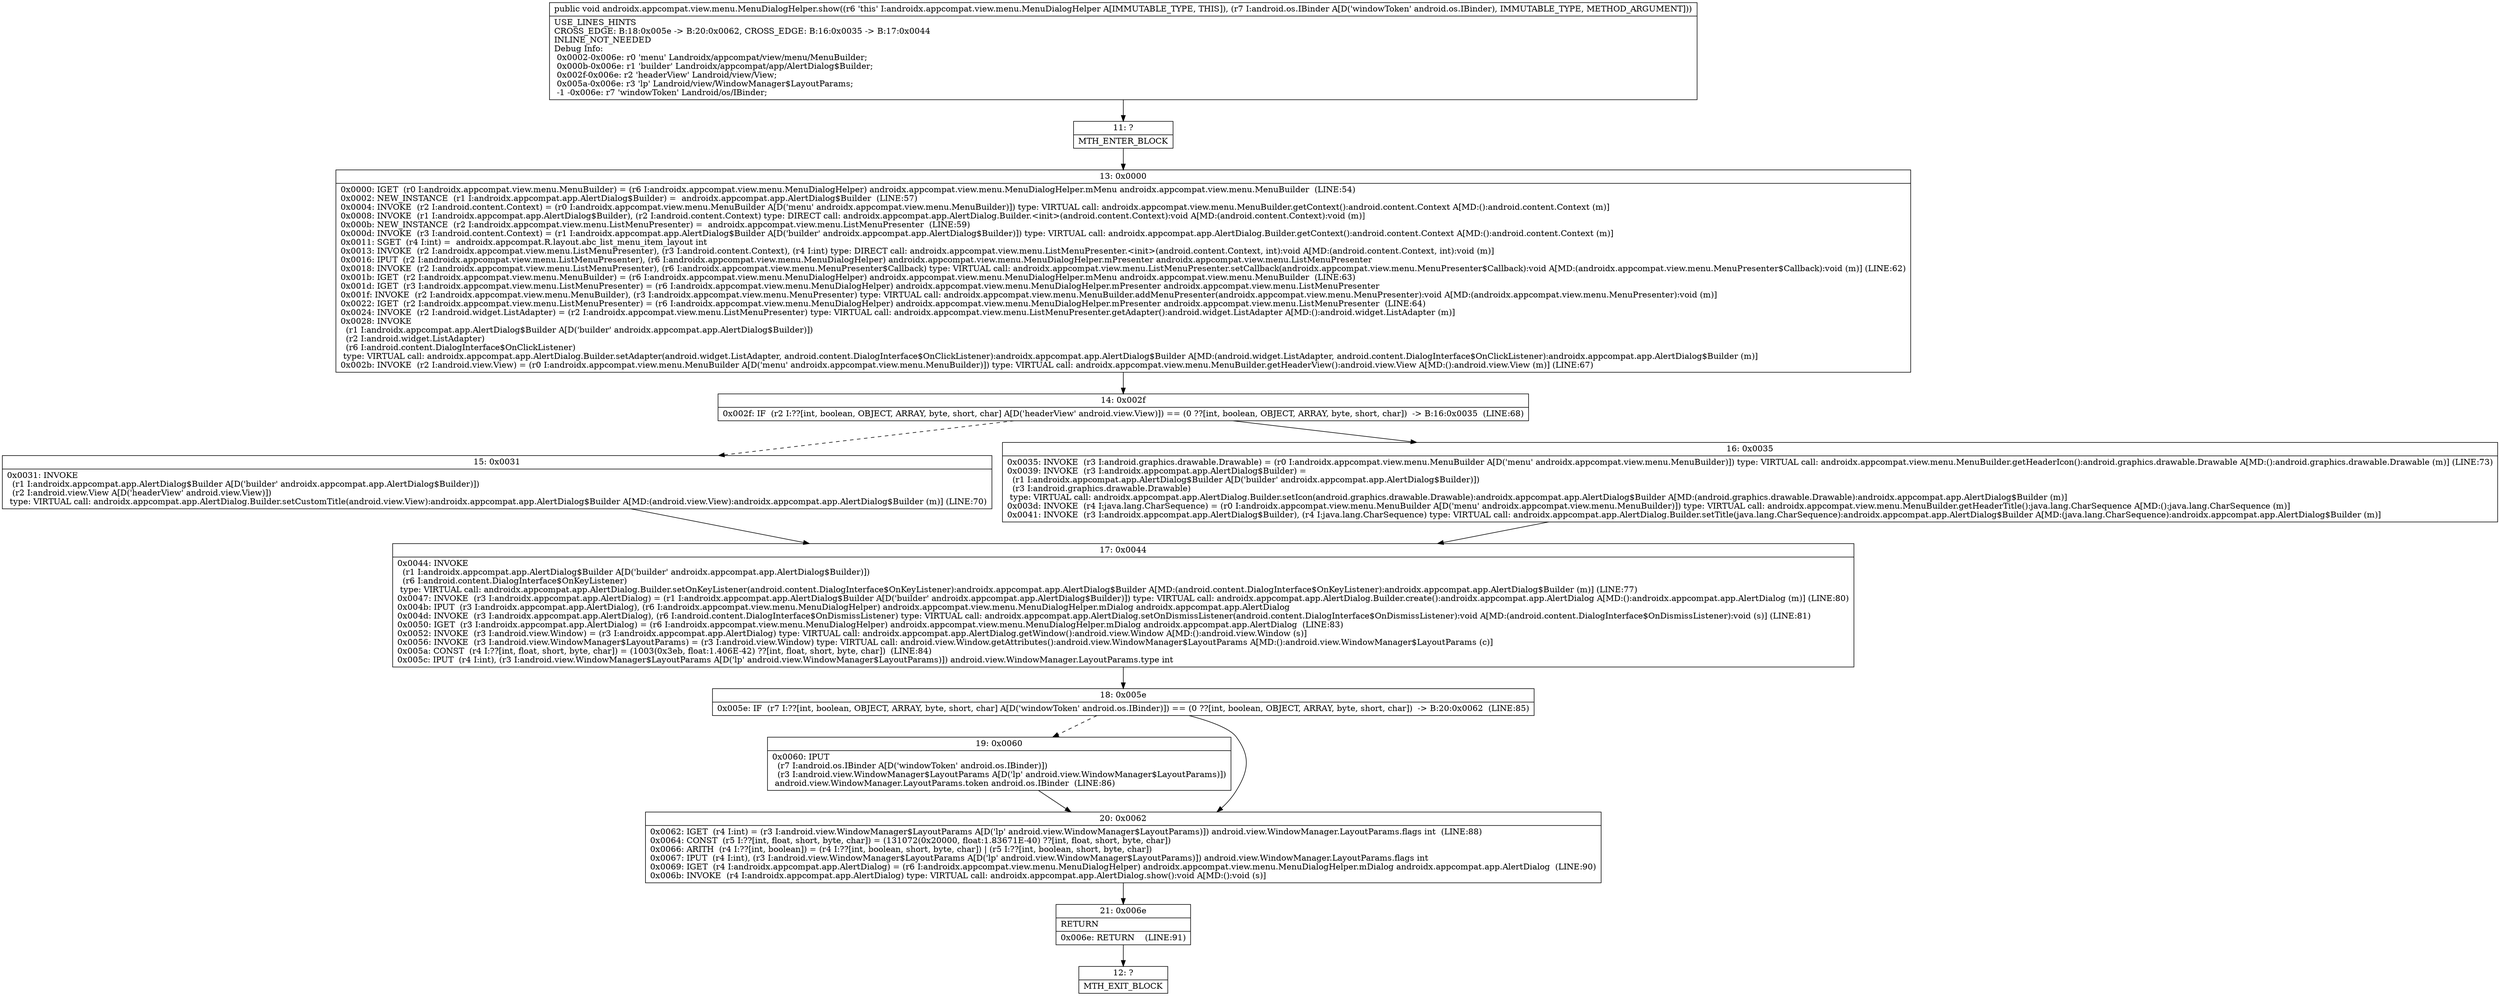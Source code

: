 digraph "CFG forandroidx.appcompat.view.menu.MenuDialogHelper.show(Landroid\/os\/IBinder;)V" {
Node_11 [shape=record,label="{11\:\ ?|MTH_ENTER_BLOCK\l}"];
Node_13 [shape=record,label="{13\:\ 0x0000|0x0000: IGET  (r0 I:androidx.appcompat.view.menu.MenuBuilder) = (r6 I:androidx.appcompat.view.menu.MenuDialogHelper) androidx.appcompat.view.menu.MenuDialogHelper.mMenu androidx.appcompat.view.menu.MenuBuilder  (LINE:54)\l0x0002: NEW_INSTANCE  (r1 I:androidx.appcompat.app.AlertDialog$Builder) =  androidx.appcompat.app.AlertDialog$Builder  (LINE:57)\l0x0004: INVOKE  (r2 I:android.content.Context) = (r0 I:androidx.appcompat.view.menu.MenuBuilder A[D('menu' androidx.appcompat.view.menu.MenuBuilder)]) type: VIRTUAL call: androidx.appcompat.view.menu.MenuBuilder.getContext():android.content.Context A[MD:():android.content.Context (m)]\l0x0008: INVOKE  (r1 I:androidx.appcompat.app.AlertDialog$Builder), (r2 I:android.content.Context) type: DIRECT call: androidx.appcompat.app.AlertDialog.Builder.\<init\>(android.content.Context):void A[MD:(android.content.Context):void (m)]\l0x000b: NEW_INSTANCE  (r2 I:androidx.appcompat.view.menu.ListMenuPresenter) =  androidx.appcompat.view.menu.ListMenuPresenter  (LINE:59)\l0x000d: INVOKE  (r3 I:android.content.Context) = (r1 I:androidx.appcompat.app.AlertDialog$Builder A[D('builder' androidx.appcompat.app.AlertDialog$Builder)]) type: VIRTUAL call: androidx.appcompat.app.AlertDialog.Builder.getContext():android.content.Context A[MD:():android.content.Context (m)]\l0x0011: SGET  (r4 I:int) =  androidx.appcompat.R.layout.abc_list_menu_item_layout int \l0x0013: INVOKE  (r2 I:androidx.appcompat.view.menu.ListMenuPresenter), (r3 I:android.content.Context), (r4 I:int) type: DIRECT call: androidx.appcompat.view.menu.ListMenuPresenter.\<init\>(android.content.Context, int):void A[MD:(android.content.Context, int):void (m)]\l0x0016: IPUT  (r2 I:androidx.appcompat.view.menu.ListMenuPresenter), (r6 I:androidx.appcompat.view.menu.MenuDialogHelper) androidx.appcompat.view.menu.MenuDialogHelper.mPresenter androidx.appcompat.view.menu.ListMenuPresenter \l0x0018: INVOKE  (r2 I:androidx.appcompat.view.menu.ListMenuPresenter), (r6 I:androidx.appcompat.view.menu.MenuPresenter$Callback) type: VIRTUAL call: androidx.appcompat.view.menu.ListMenuPresenter.setCallback(androidx.appcompat.view.menu.MenuPresenter$Callback):void A[MD:(androidx.appcompat.view.menu.MenuPresenter$Callback):void (m)] (LINE:62)\l0x001b: IGET  (r2 I:androidx.appcompat.view.menu.MenuBuilder) = (r6 I:androidx.appcompat.view.menu.MenuDialogHelper) androidx.appcompat.view.menu.MenuDialogHelper.mMenu androidx.appcompat.view.menu.MenuBuilder  (LINE:63)\l0x001d: IGET  (r3 I:androidx.appcompat.view.menu.ListMenuPresenter) = (r6 I:androidx.appcompat.view.menu.MenuDialogHelper) androidx.appcompat.view.menu.MenuDialogHelper.mPresenter androidx.appcompat.view.menu.ListMenuPresenter \l0x001f: INVOKE  (r2 I:androidx.appcompat.view.menu.MenuBuilder), (r3 I:androidx.appcompat.view.menu.MenuPresenter) type: VIRTUAL call: androidx.appcompat.view.menu.MenuBuilder.addMenuPresenter(androidx.appcompat.view.menu.MenuPresenter):void A[MD:(androidx.appcompat.view.menu.MenuPresenter):void (m)]\l0x0022: IGET  (r2 I:androidx.appcompat.view.menu.ListMenuPresenter) = (r6 I:androidx.appcompat.view.menu.MenuDialogHelper) androidx.appcompat.view.menu.MenuDialogHelper.mPresenter androidx.appcompat.view.menu.ListMenuPresenter  (LINE:64)\l0x0024: INVOKE  (r2 I:android.widget.ListAdapter) = (r2 I:androidx.appcompat.view.menu.ListMenuPresenter) type: VIRTUAL call: androidx.appcompat.view.menu.ListMenuPresenter.getAdapter():android.widget.ListAdapter A[MD:():android.widget.ListAdapter (m)]\l0x0028: INVOKE  \l  (r1 I:androidx.appcompat.app.AlertDialog$Builder A[D('builder' androidx.appcompat.app.AlertDialog$Builder)])\l  (r2 I:android.widget.ListAdapter)\l  (r6 I:android.content.DialogInterface$OnClickListener)\l type: VIRTUAL call: androidx.appcompat.app.AlertDialog.Builder.setAdapter(android.widget.ListAdapter, android.content.DialogInterface$OnClickListener):androidx.appcompat.app.AlertDialog$Builder A[MD:(android.widget.ListAdapter, android.content.DialogInterface$OnClickListener):androidx.appcompat.app.AlertDialog$Builder (m)]\l0x002b: INVOKE  (r2 I:android.view.View) = (r0 I:androidx.appcompat.view.menu.MenuBuilder A[D('menu' androidx.appcompat.view.menu.MenuBuilder)]) type: VIRTUAL call: androidx.appcompat.view.menu.MenuBuilder.getHeaderView():android.view.View A[MD:():android.view.View (m)] (LINE:67)\l}"];
Node_14 [shape=record,label="{14\:\ 0x002f|0x002f: IF  (r2 I:??[int, boolean, OBJECT, ARRAY, byte, short, char] A[D('headerView' android.view.View)]) == (0 ??[int, boolean, OBJECT, ARRAY, byte, short, char])  \-\> B:16:0x0035  (LINE:68)\l}"];
Node_15 [shape=record,label="{15\:\ 0x0031|0x0031: INVOKE  \l  (r1 I:androidx.appcompat.app.AlertDialog$Builder A[D('builder' androidx.appcompat.app.AlertDialog$Builder)])\l  (r2 I:android.view.View A[D('headerView' android.view.View)])\l type: VIRTUAL call: androidx.appcompat.app.AlertDialog.Builder.setCustomTitle(android.view.View):androidx.appcompat.app.AlertDialog$Builder A[MD:(android.view.View):androidx.appcompat.app.AlertDialog$Builder (m)] (LINE:70)\l}"];
Node_17 [shape=record,label="{17\:\ 0x0044|0x0044: INVOKE  \l  (r1 I:androidx.appcompat.app.AlertDialog$Builder A[D('builder' androidx.appcompat.app.AlertDialog$Builder)])\l  (r6 I:android.content.DialogInterface$OnKeyListener)\l type: VIRTUAL call: androidx.appcompat.app.AlertDialog.Builder.setOnKeyListener(android.content.DialogInterface$OnKeyListener):androidx.appcompat.app.AlertDialog$Builder A[MD:(android.content.DialogInterface$OnKeyListener):androidx.appcompat.app.AlertDialog$Builder (m)] (LINE:77)\l0x0047: INVOKE  (r3 I:androidx.appcompat.app.AlertDialog) = (r1 I:androidx.appcompat.app.AlertDialog$Builder A[D('builder' androidx.appcompat.app.AlertDialog$Builder)]) type: VIRTUAL call: androidx.appcompat.app.AlertDialog.Builder.create():androidx.appcompat.app.AlertDialog A[MD:():androidx.appcompat.app.AlertDialog (m)] (LINE:80)\l0x004b: IPUT  (r3 I:androidx.appcompat.app.AlertDialog), (r6 I:androidx.appcompat.view.menu.MenuDialogHelper) androidx.appcompat.view.menu.MenuDialogHelper.mDialog androidx.appcompat.app.AlertDialog \l0x004d: INVOKE  (r3 I:androidx.appcompat.app.AlertDialog), (r6 I:android.content.DialogInterface$OnDismissListener) type: VIRTUAL call: androidx.appcompat.app.AlertDialog.setOnDismissListener(android.content.DialogInterface$OnDismissListener):void A[MD:(android.content.DialogInterface$OnDismissListener):void (s)] (LINE:81)\l0x0050: IGET  (r3 I:androidx.appcompat.app.AlertDialog) = (r6 I:androidx.appcompat.view.menu.MenuDialogHelper) androidx.appcompat.view.menu.MenuDialogHelper.mDialog androidx.appcompat.app.AlertDialog  (LINE:83)\l0x0052: INVOKE  (r3 I:android.view.Window) = (r3 I:androidx.appcompat.app.AlertDialog) type: VIRTUAL call: androidx.appcompat.app.AlertDialog.getWindow():android.view.Window A[MD:():android.view.Window (s)]\l0x0056: INVOKE  (r3 I:android.view.WindowManager$LayoutParams) = (r3 I:android.view.Window) type: VIRTUAL call: android.view.Window.getAttributes():android.view.WindowManager$LayoutParams A[MD:():android.view.WindowManager$LayoutParams (c)]\l0x005a: CONST  (r4 I:??[int, float, short, byte, char]) = (1003(0x3eb, float:1.406E\-42) ??[int, float, short, byte, char])  (LINE:84)\l0x005c: IPUT  (r4 I:int), (r3 I:android.view.WindowManager$LayoutParams A[D('lp' android.view.WindowManager$LayoutParams)]) android.view.WindowManager.LayoutParams.type int \l}"];
Node_18 [shape=record,label="{18\:\ 0x005e|0x005e: IF  (r7 I:??[int, boolean, OBJECT, ARRAY, byte, short, char] A[D('windowToken' android.os.IBinder)]) == (0 ??[int, boolean, OBJECT, ARRAY, byte, short, char])  \-\> B:20:0x0062  (LINE:85)\l}"];
Node_19 [shape=record,label="{19\:\ 0x0060|0x0060: IPUT  \l  (r7 I:android.os.IBinder A[D('windowToken' android.os.IBinder)])\l  (r3 I:android.view.WindowManager$LayoutParams A[D('lp' android.view.WindowManager$LayoutParams)])\l android.view.WindowManager.LayoutParams.token android.os.IBinder  (LINE:86)\l}"];
Node_20 [shape=record,label="{20\:\ 0x0062|0x0062: IGET  (r4 I:int) = (r3 I:android.view.WindowManager$LayoutParams A[D('lp' android.view.WindowManager$LayoutParams)]) android.view.WindowManager.LayoutParams.flags int  (LINE:88)\l0x0064: CONST  (r5 I:??[int, float, short, byte, char]) = (131072(0x20000, float:1.83671E\-40) ??[int, float, short, byte, char]) \l0x0066: ARITH  (r4 I:??[int, boolean]) = (r4 I:??[int, boolean, short, byte, char]) \| (r5 I:??[int, boolean, short, byte, char]) \l0x0067: IPUT  (r4 I:int), (r3 I:android.view.WindowManager$LayoutParams A[D('lp' android.view.WindowManager$LayoutParams)]) android.view.WindowManager.LayoutParams.flags int \l0x0069: IGET  (r4 I:androidx.appcompat.app.AlertDialog) = (r6 I:androidx.appcompat.view.menu.MenuDialogHelper) androidx.appcompat.view.menu.MenuDialogHelper.mDialog androidx.appcompat.app.AlertDialog  (LINE:90)\l0x006b: INVOKE  (r4 I:androidx.appcompat.app.AlertDialog) type: VIRTUAL call: androidx.appcompat.app.AlertDialog.show():void A[MD:():void (s)]\l}"];
Node_21 [shape=record,label="{21\:\ 0x006e|RETURN\l|0x006e: RETURN    (LINE:91)\l}"];
Node_12 [shape=record,label="{12\:\ ?|MTH_EXIT_BLOCK\l}"];
Node_16 [shape=record,label="{16\:\ 0x0035|0x0035: INVOKE  (r3 I:android.graphics.drawable.Drawable) = (r0 I:androidx.appcompat.view.menu.MenuBuilder A[D('menu' androidx.appcompat.view.menu.MenuBuilder)]) type: VIRTUAL call: androidx.appcompat.view.menu.MenuBuilder.getHeaderIcon():android.graphics.drawable.Drawable A[MD:():android.graphics.drawable.Drawable (m)] (LINE:73)\l0x0039: INVOKE  (r3 I:androidx.appcompat.app.AlertDialog$Builder) = \l  (r1 I:androidx.appcompat.app.AlertDialog$Builder A[D('builder' androidx.appcompat.app.AlertDialog$Builder)])\l  (r3 I:android.graphics.drawable.Drawable)\l type: VIRTUAL call: androidx.appcompat.app.AlertDialog.Builder.setIcon(android.graphics.drawable.Drawable):androidx.appcompat.app.AlertDialog$Builder A[MD:(android.graphics.drawable.Drawable):androidx.appcompat.app.AlertDialog$Builder (m)]\l0x003d: INVOKE  (r4 I:java.lang.CharSequence) = (r0 I:androidx.appcompat.view.menu.MenuBuilder A[D('menu' androidx.appcompat.view.menu.MenuBuilder)]) type: VIRTUAL call: androidx.appcompat.view.menu.MenuBuilder.getHeaderTitle():java.lang.CharSequence A[MD:():java.lang.CharSequence (m)]\l0x0041: INVOKE  (r3 I:androidx.appcompat.app.AlertDialog$Builder), (r4 I:java.lang.CharSequence) type: VIRTUAL call: androidx.appcompat.app.AlertDialog.Builder.setTitle(java.lang.CharSequence):androidx.appcompat.app.AlertDialog$Builder A[MD:(java.lang.CharSequence):androidx.appcompat.app.AlertDialog$Builder (m)]\l}"];
MethodNode[shape=record,label="{public void androidx.appcompat.view.menu.MenuDialogHelper.show((r6 'this' I:androidx.appcompat.view.menu.MenuDialogHelper A[IMMUTABLE_TYPE, THIS]), (r7 I:android.os.IBinder A[D('windowToken' android.os.IBinder), IMMUTABLE_TYPE, METHOD_ARGUMENT]))  | USE_LINES_HINTS\lCROSS_EDGE: B:18:0x005e \-\> B:20:0x0062, CROSS_EDGE: B:16:0x0035 \-\> B:17:0x0044\lINLINE_NOT_NEEDED\lDebug Info:\l  0x0002\-0x006e: r0 'menu' Landroidx\/appcompat\/view\/menu\/MenuBuilder;\l  0x000b\-0x006e: r1 'builder' Landroidx\/appcompat\/app\/AlertDialog$Builder;\l  0x002f\-0x006e: r2 'headerView' Landroid\/view\/View;\l  0x005a\-0x006e: r3 'lp' Landroid\/view\/WindowManager$LayoutParams;\l  \-1 \-0x006e: r7 'windowToken' Landroid\/os\/IBinder;\l}"];
MethodNode -> Node_11;Node_11 -> Node_13;
Node_13 -> Node_14;
Node_14 -> Node_15[style=dashed];
Node_14 -> Node_16;
Node_15 -> Node_17;
Node_17 -> Node_18;
Node_18 -> Node_19[style=dashed];
Node_18 -> Node_20;
Node_19 -> Node_20;
Node_20 -> Node_21;
Node_21 -> Node_12;
Node_16 -> Node_17;
}

